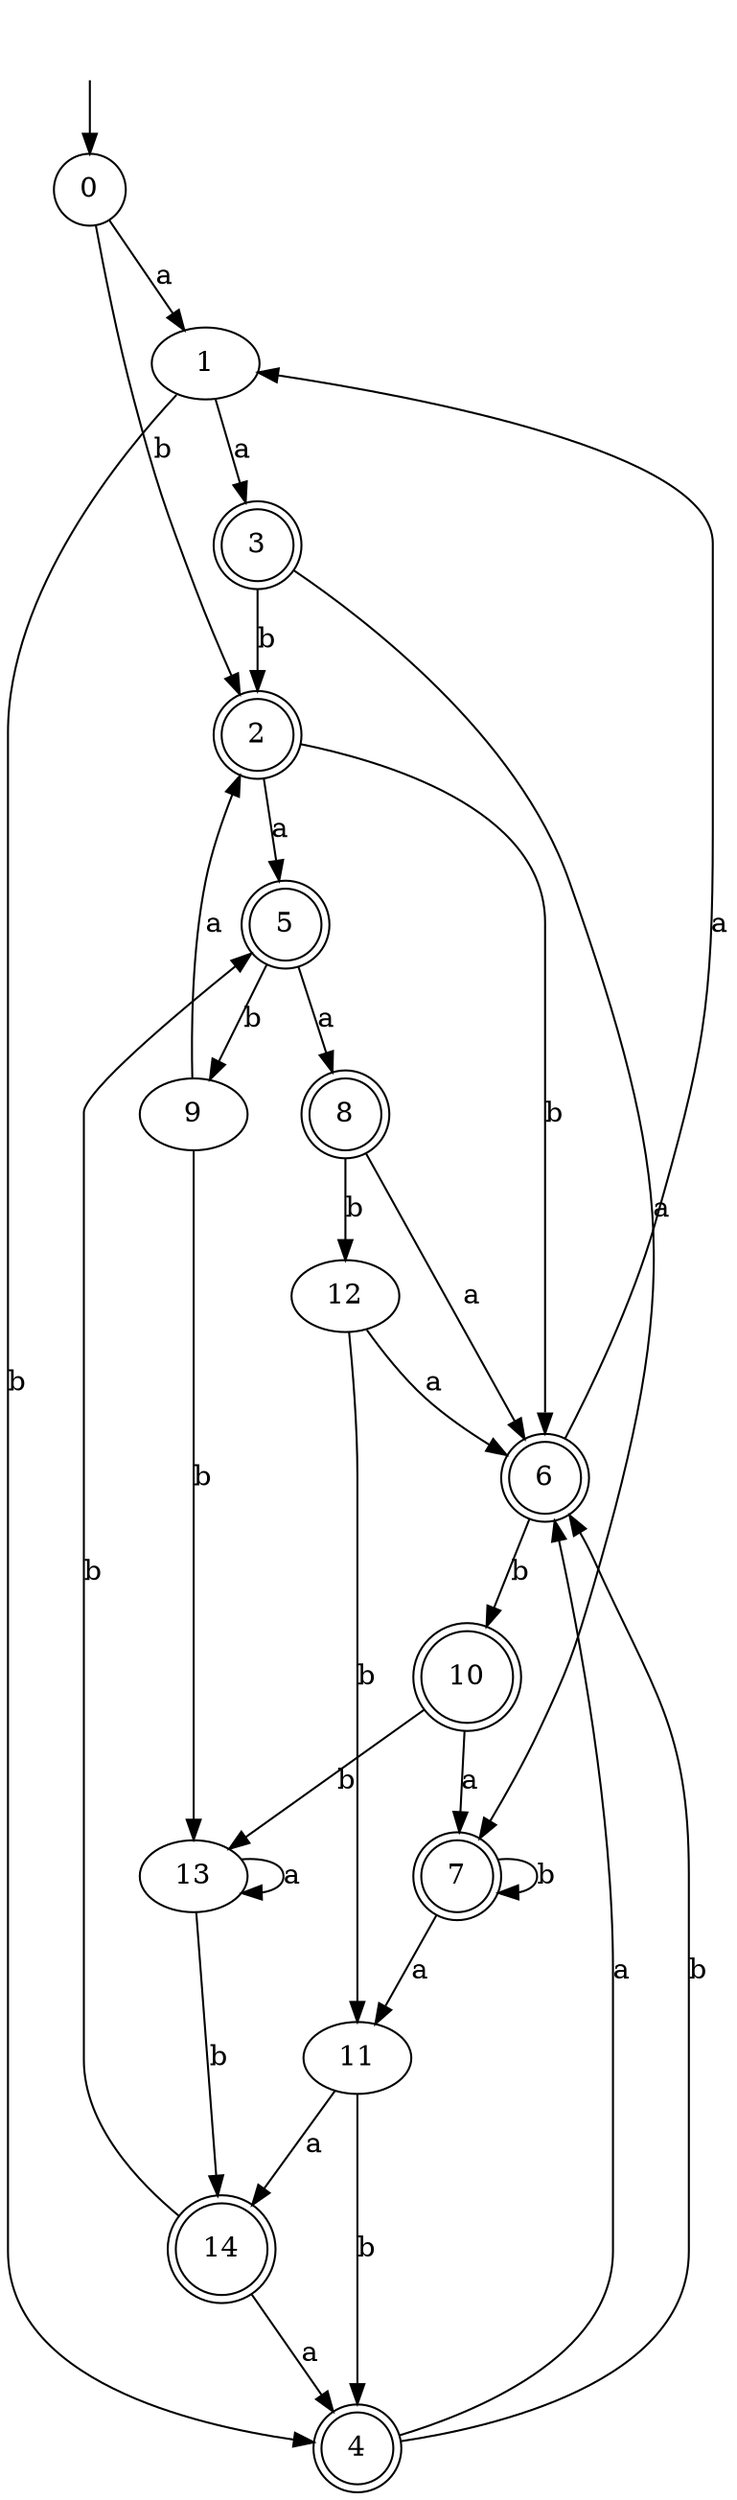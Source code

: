 digraph RandomDFA {
  __start0 [label="", shape=none];
  __start0 -> 0 [label=""];
  0 [shape=circle]
  0 -> 1 [label="a"]
  0 -> 2 [label="b"]
  1
  1 -> 3 [label="a"]
  1 -> 4 [label="b"]
  2 [shape=doublecircle]
  2 -> 5 [label="a"]
  2 -> 6 [label="b"]
  3 [shape=doublecircle]
  3 -> 7 [label="a"]
  3 -> 2 [label="b"]
  4 [shape=doublecircle]
  4 -> 6 [label="a"]
  4 -> 6 [label="b"]
  5 [shape=doublecircle]
  5 -> 8 [label="a"]
  5 -> 9 [label="b"]
  6 [shape=doublecircle]
  6 -> 1 [label="a"]
  6 -> 10 [label="b"]
  7 [shape=doublecircle]
  7 -> 11 [label="a"]
  7 -> 7 [label="b"]
  8 [shape=doublecircle]
  8 -> 6 [label="a"]
  8 -> 12 [label="b"]
  9
  9 -> 2 [label="a"]
  9 -> 13 [label="b"]
  10 [shape=doublecircle]
  10 -> 7 [label="a"]
  10 -> 13 [label="b"]
  11
  11 -> 14 [label="a"]
  11 -> 4 [label="b"]
  12
  12 -> 6 [label="a"]
  12 -> 11 [label="b"]
  13
  13 -> 13 [label="a"]
  13 -> 14 [label="b"]
  14 [shape=doublecircle]
  14 -> 4 [label="a"]
  14 -> 5 [label="b"]
}
